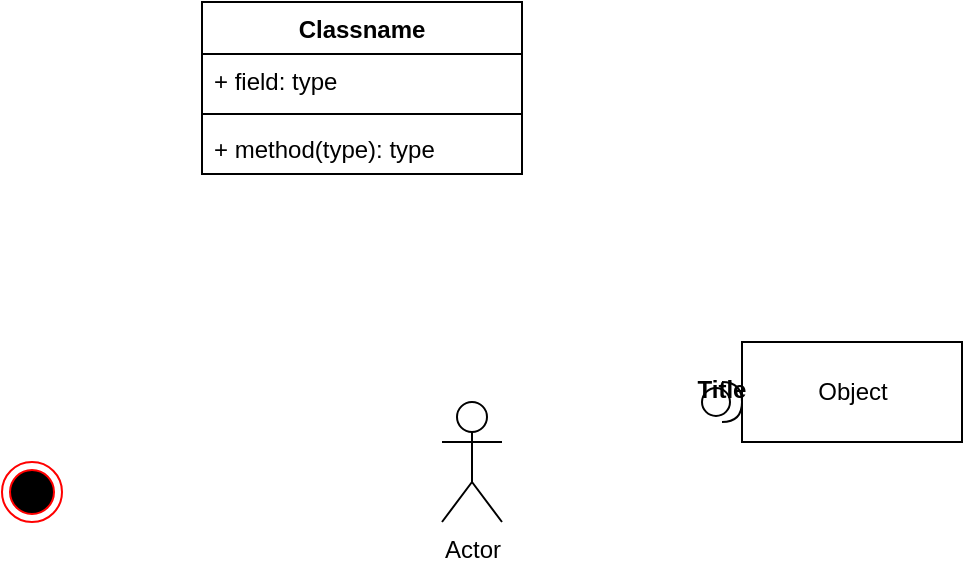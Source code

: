 <mxfile version="14.9.2" type="github"><diagram id="0aetavmPxU3bwbz6fPxj" name="Page-1"><mxGraphModel dx="827" dy="452" grid="1" gridSize="10" guides="1" tooltips="1" connect="1" arrows="1" fold="1" page="1" pageScale="1" pageWidth="850" pageHeight="1100" math="0" shadow="0"><root><mxCell id="0"/><mxCell id="1" parent="0"/><mxCell id="3rXMOBP8HuIpo1LKe3UN-1" value="Object" style="html=1;" vertex="1" parent="1"><mxGeometry x="370" y="810" width="110" height="50" as="geometry"/></mxCell><mxCell id="3rXMOBP8HuIpo1LKe3UN-2" value="Object" style="html=1;" vertex="1" parent="1"><mxGeometry x="370" y="810" width="110" height="50" as="geometry"/></mxCell><mxCell id="3rXMOBP8HuIpo1LKe3UN-3" value="&amp;laquo;interface&amp;raquo;&lt;br&gt;&lt;b&gt;Name&lt;/b&gt;" style="html=1;" vertex="1" parent="1"><mxGeometry x="370" y="810" width="110" height="50" as="geometry"/></mxCell><mxCell id="3rXMOBP8HuIpo1LKe3UN-4" value="Object" style="html=1;" vertex="1" parent="1"><mxGeometry x="370" y="810" width="110" height="50" as="geometry"/></mxCell><mxCell id="3rXMOBP8HuIpo1LKe3UN-5" value="Classname" style="swimlane;fontStyle=1;align=center;verticalAlign=top;childLayout=stackLayout;horizontal=1;startSize=26;horizontalStack=0;resizeParent=1;resizeParentMax=0;resizeLast=0;collapsible=1;marginBottom=0;" vertex="1" parent="1"><mxGeometry x="100" y="640" width="160" height="86" as="geometry"/></mxCell><mxCell id="3rXMOBP8HuIpo1LKe3UN-6" value="+ field: type" style="text;strokeColor=none;fillColor=none;align=left;verticalAlign=top;spacingLeft=4;spacingRight=4;overflow=hidden;rotatable=0;points=[[0,0.5],[1,0.5]];portConstraint=eastwest;" vertex="1" parent="3rXMOBP8HuIpo1LKe3UN-5"><mxGeometry y="26" width="160" height="26" as="geometry"/></mxCell><mxCell id="3rXMOBP8HuIpo1LKe3UN-7" value="" style="line;strokeWidth=1;fillColor=none;align=left;verticalAlign=middle;spacingTop=-1;spacingLeft=3;spacingRight=3;rotatable=0;labelPosition=right;points=[];portConstraint=eastwest;" vertex="1" parent="3rXMOBP8HuIpo1LKe3UN-5"><mxGeometry y="52" width="160" height="8" as="geometry"/></mxCell><mxCell id="3rXMOBP8HuIpo1LKe3UN-8" value="+ method(type): type" style="text;strokeColor=none;fillColor=none;align=left;verticalAlign=top;spacingLeft=4;spacingRight=4;overflow=hidden;rotatable=0;points=[[0,0.5],[1,0.5]];portConstraint=eastwest;" vertex="1" parent="3rXMOBP8HuIpo1LKe3UN-5"><mxGeometry y="60" width="160" height="26" as="geometry"/></mxCell><mxCell id="3rXMOBP8HuIpo1LKe3UN-9" value="" style="ellipse;html=1;shape=endState;fillColor=#000000;strokeColor=#ff0000;" vertex="1" parent="1"><mxGeometry y="870" width="30" height="30" as="geometry"/></mxCell><mxCell id="3rXMOBP8HuIpo1LKe3UN-10" value="Actor" style="shape=umlActor;verticalLabelPosition=bottom;verticalAlign=top;html=1;" vertex="1" parent="1"><mxGeometry x="220" y="840" width="30" height="60" as="geometry"/></mxCell><mxCell id="3rXMOBP8HuIpo1LKe3UN-11" value="" style="shape=providedRequiredInterface;html=1;verticalLabelPosition=bottom;" vertex="1" parent="1"><mxGeometry x="350" y="830" width="20" height="20" as="geometry"/></mxCell><mxCell id="3rXMOBP8HuIpo1LKe3UN-12" value="Title" style="text;align=center;fontStyle=1;verticalAlign=middle;spacingLeft=3;spacingRight=3;strokeColor=none;rotatable=0;points=[[0,0.5],[1,0.5]];portConstraint=eastwest;" vertex="1" parent="1"><mxGeometry x="320" y="820" width="80" height="26" as="geometry"/></mxCell></root></mxGraphModel></diagram></mxfile>